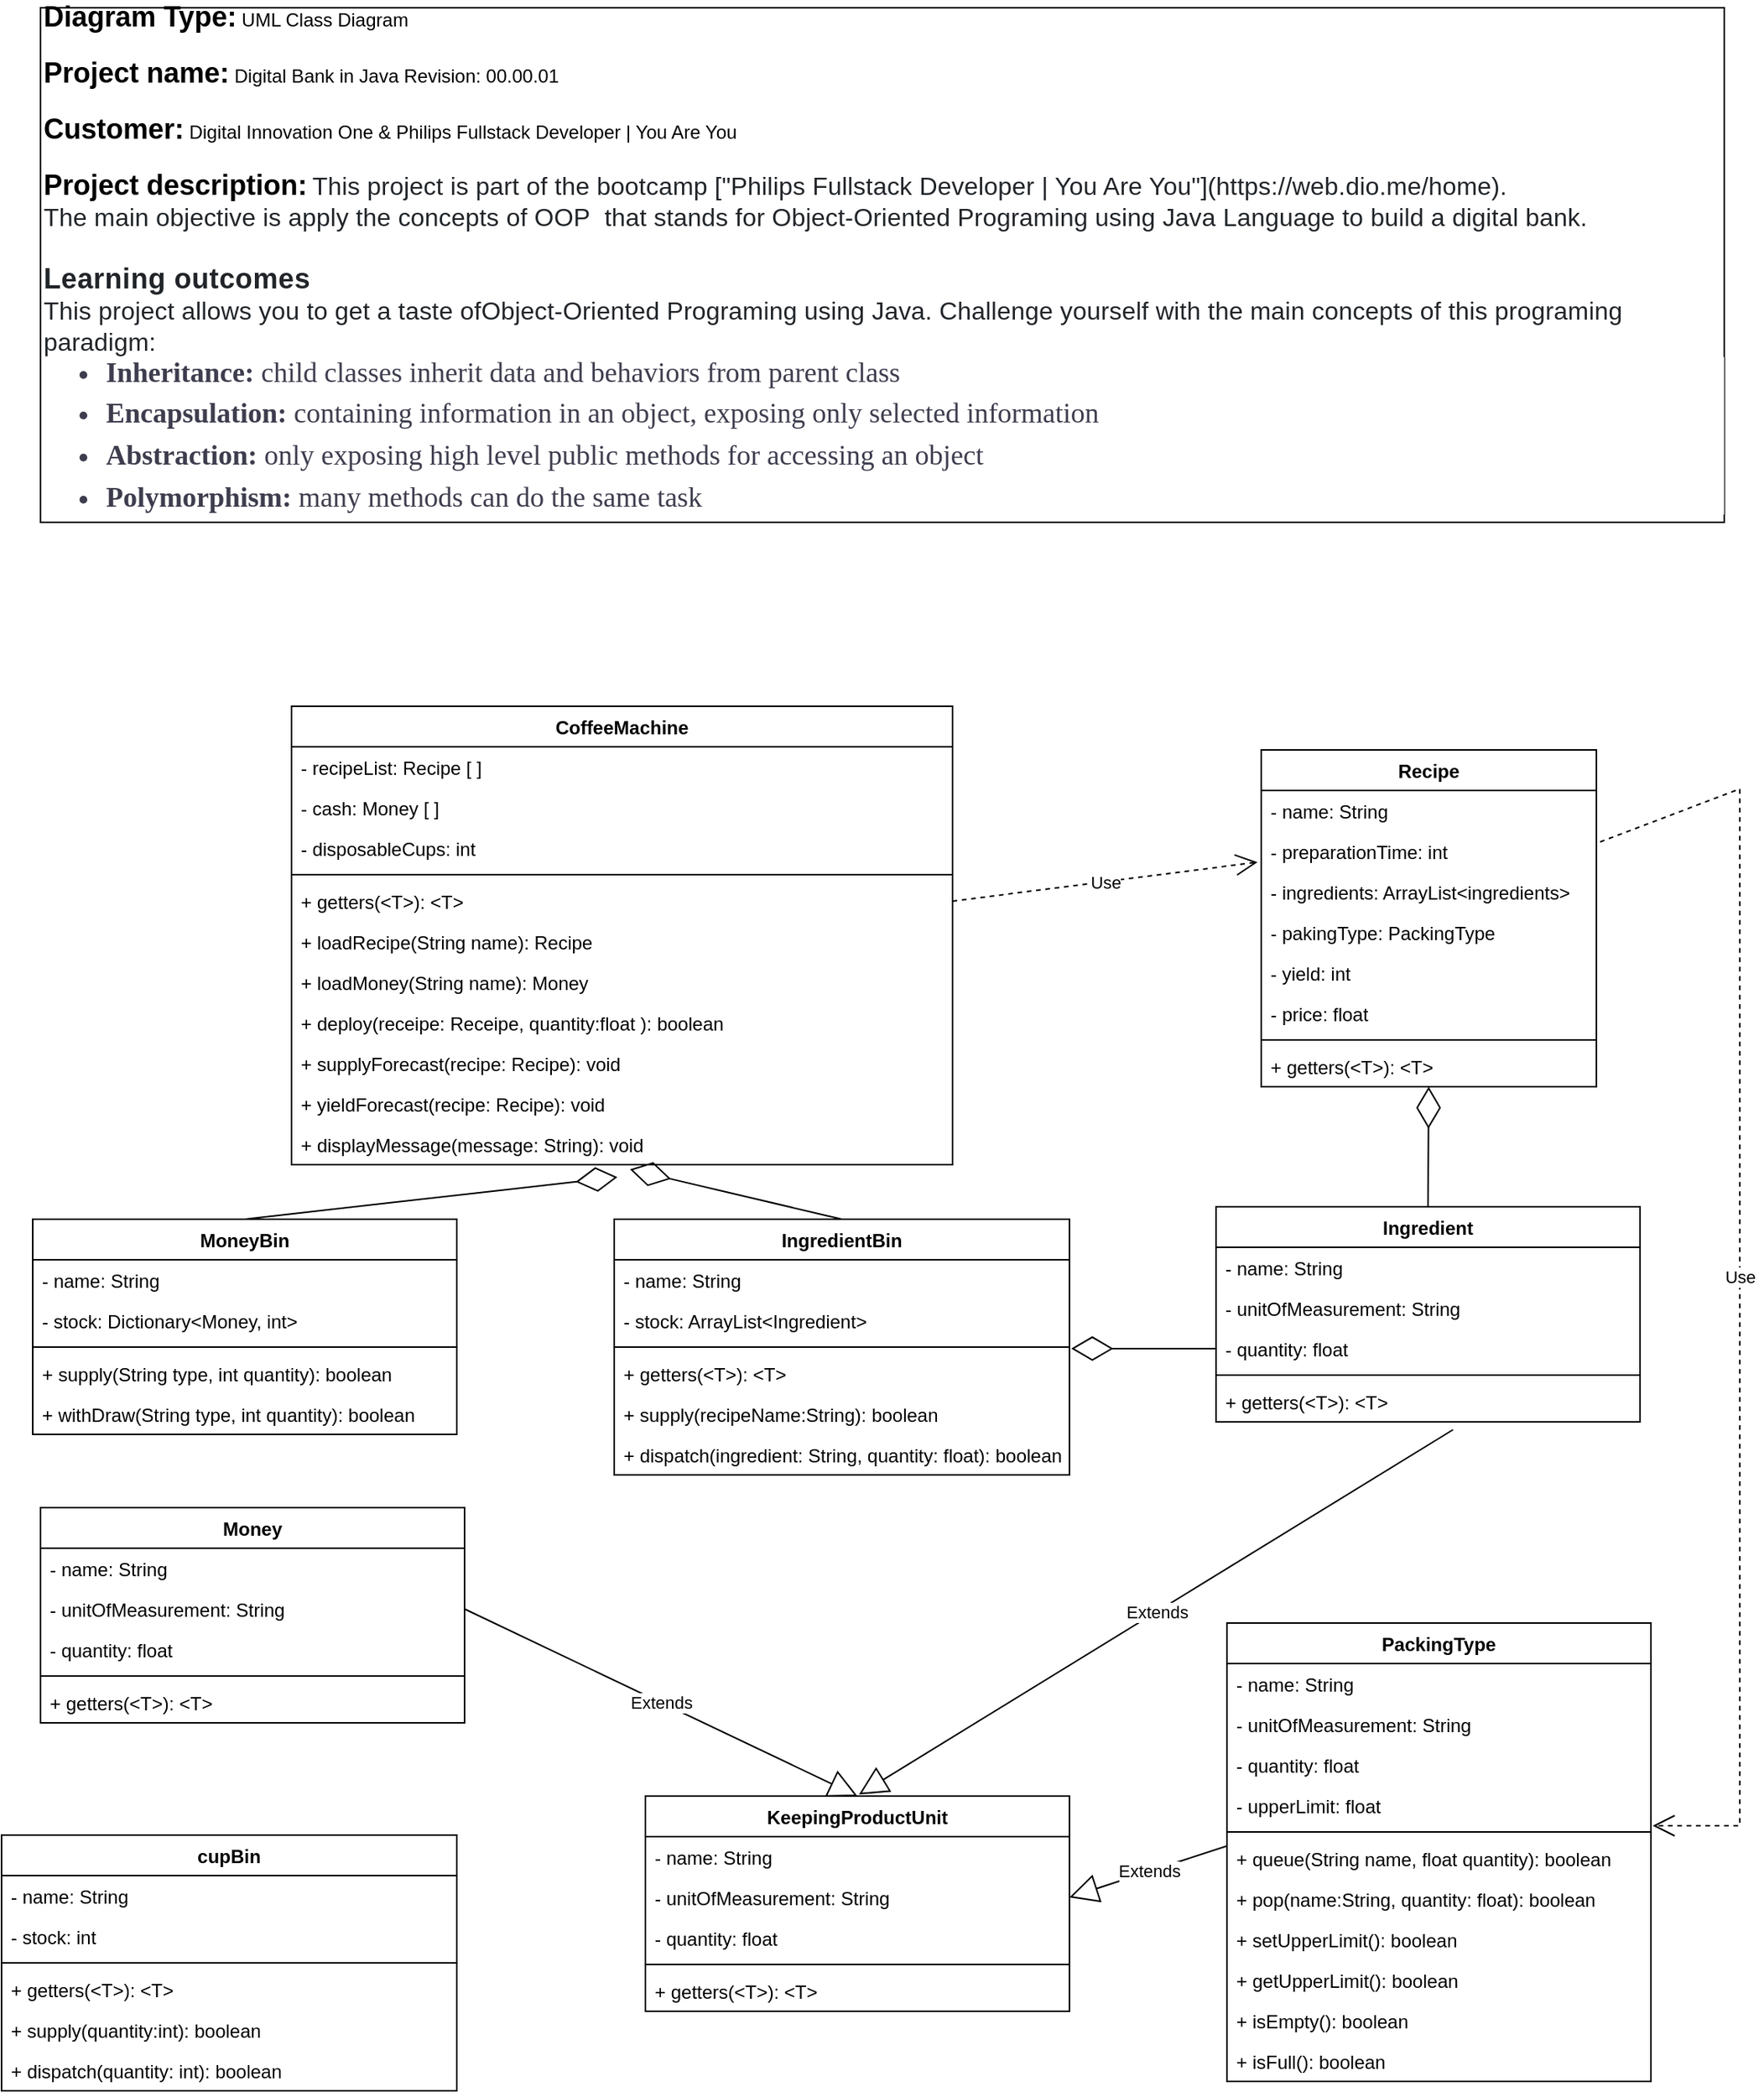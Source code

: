 <mxfile version="17.4.3" type="device"><diagram name="Page-1" id="6133507b-19e7-1e82-6fc7-422aa6c4b21f"><mxGraphModel dx="1259" dy="1346" grid="1" gridSize="10" guides="1" tooltips="1" connect="1" arrows="1" fold="1" page="1" pageScale="1" pageWidth="1169" pageHeight="827" background="none" math="0" shadow="0"><root><mxCell id="0"/><mxCell id="1" parent="0"/><mxCell id="ur2thL-w3JqMQENx__kk-53" value="&lt;b&gt;&lt;font style=&quot;font-size: 18px&quot;&gt;Diagram Type:&lt;/font&gt;&lt;/b&gt; UML Class Diagram&lt;br&gt;&lt;b&gt;&lt;br&gt;&lt;font style=&quot;font-size: 18px&quot;&gt;Project name:&lt;/font&gt;&lt;/b&gt; Digital Bank in Java Revision: 00.00.01&lt;br&gt;&lt;b&gt;&lt;br&gt;&lt;font style=&quot;font-size: 18px&quot;&gt;Customer:&lt;/font&gt;&lt;/b&gt; Digital Innovation One &amp;amp; Philips Fullstack Developer | You Are You&lt;br&gt;&lt;b&gt;&lt;br&gt;&lt;font style=&quot;font-size: 18px&quot;&gt;Project description:&lt;/font&gt;&lt;/b&gt;&amp;nbsp;&lt;font color=&quot;#212529&quot;&gt;&lt;span style=&quot;font-size: 16px ; letter-spacing: 0.1px&quot;&gt;&lt;span style=&quot;background-color: rgb(255 , 255 , 255)&quot;&gt;This project is part of the bootcamp [&quot;Philips Fullstack Developer | You Are You&quot;](https://web.dio.me/home).&amp;nbsp;&lt;/span&gt;&lt;span style=&quot;background-color: rgb(255 , 255 , 255)&quot;&gt;&lt;div&gt;The main objective is apply the concepts of OOP&amp;nbsp; that stands for Object-Oriented Programing using Java Language to build a digital bank.&lt;/div&gt;&lt;/span&gt;&lt;/span&gt;&lt;/font&gt;&lt;span style=&quot;letter-spacing: 0.3px ; background-color: rgb(255 , 255 , 255) ; color: rgb(33 , 37 , 41)&quot;&gt;&lt;b&gt;&lt;br&gt;&lt;font style=&quot;font-size: 18px&quot;&gt;Learning outcomes&lt;/font&gt;&lt;/b&gt;&lt;br&gt;&lt;/span&gt;&lt;span style=&quot;background-color: rgb(255 , 255 , 255) ; color: rgb(33 , 37 , 41) ; font-size: 16px ; letter-spacing: 0.1px&quot;&gt;This project allows you to get a taste of&lt;/span&gt;&lt;span style=&quot;color: rgb(33 , 37 , 41) ; font-size: 16px ; letter-spacing: 0.1px ; background-color: rgb(255 , 255 , 255)&quot;&gt;Object-Oriented Programing using&amp;nbsp;&lt;/span&gt;&lt;span style=&quot;background-color: rgb(255 , 255 , 255) ; color: rgb(33 , 37 , 41) ; font-size: 16px ; letter-spacing: 0.1px&quot;&gt;Java. Challenge yourself with the main concepts of this programing paradigm:&lt;br&gt;&lt;/span&gt;&lt;ul style=&quot;box-sizing: border-box ; margin-top: 0px ; margin-bottom: 10px ; color: rgb(61 , 61 , 78) ; font-family: &amp;#34;droid serif&amp;#34; , &amp;#34;georgia&amp;#34; , serif ; font-size: 18px ; background-color: rgb(255 , 255 , 255)&quot;&gt;&lt;li style=&quot;box-sizing: border-box ; margin-bottom: 5px&quot;&gt;&lt;span style=&quot;box-sizing: border-box ; font-weight: 700&quot;&gt;Inheritance:&lt;/span&gt;&amp;nbsp;child classes inherit data and behaviors from parent class&lt;/li&gt;&lt;li style=&quot;box-sizing: border-box ; margin-bottom: 5px&quot;&gt;&lt;span style=&quot;box-sizing: border-box ; font-weight: 700&quot;&gt;Encapsulation:&lt;/span&gt;&amp;nbsp;containing information in an object, exposing only selected information&lt;/li&gt;&lt;li style=&quot;box-sizing: border-box ; margin-bottom: 5px&quot;&gt;&lt;span style=&quot;box-sizing: border-box ; font-weight: 700&quot;&gt;Abstraction:&lt;/span&gt;&amp;nbsp;only exposing high level public methods for accessing an object&lt;/li&gt;&lt;li style=&quot;box-sizing: border-box ; margin-bottom: 5px&quot;&gt;&lt;span style=&quot;box-sizing: border-box ; font-weight: 700&quot;&gt;Polymorphism:&lt;/span&gt;&amp;nbsp;many methods can do the same task&lt;/li&gt;&lt;/ul&gt;" style="rounded=0;whiteSpace=wrap;html=1;align=left;" parent="1" vertex="1"><mxGeometry x="40" y="-802" width="1080" height="330" as="geometry"/></mxCell><mxCell id="b6dwfCRvh0anxF05M48p-6" value="Use" style="endArrow=open;endSize=12;dashed=1;html=1;rounded=0;entryX=-0.011;entryY=0.769;entryDx=0;entryDy=0;exitX=1;exitY=0.5;exitDx=0;exitDy=0;entryPerimeter=0;" parent="1" source="gwbo-L4YFVo5fOnofD6Y-2" target="j45a3ToNBQLJP9z2JNSP-15" edge="1"><mxGeometry width="160" relative="1" as="geometry"><mxPoint x="630" y="-331" as="sourcePoint"/><mxPoint x="640" y="-262" as="targetPoint"/></mxGeometry></mxCell><mxCell id="j45a3ToNBQLJP9z2JNSP-6" value="CoffeeMachine" style="swimlane;fontStyle=1;align=center;verticalAlign=top;childLayout=stackLayout;horizontal=1;startSize=26;horizontalStack=0;resizeParent=1;resizeParentMax=0;resizeLast=0;collapsible=1;marginBottom=0;" parent="1" vertex="1"><mxGeometry x="201" y="-354" width="424" height="294" as="geometry"/></mxCell><mxCell id="j45a3ToNBQLJP9z2JNSP-26" value="- recipeList: Recipe [ ]&#10;" style="text;strokeColor=none;fillColor=none;align=left;verticalAlign=top;spacingLeft=4;spacingRight=4;overflow=hidden;rotatable=0;points=[[0,0.5],[1,0.5]];portConstraint=eastwest;" parent="j45a3ToNBQLJP9z2JNSP-6" vertex="1"><mxGeometry y="26" width="424" height="26" as="geometry"/></mxCell><mxCell id="850Amda9sujDum_yE_YI-3" value="- cash: Money [ ]" style="text;strokeColor=none;fillColor=none;align=left;verticalAlign=top;spacingLeft=4;spacingRight=4;overflow=hidden;rotatable=0;points=[[0,0.5],[1,0.5]];portConstraint=eastwest;" parent="j45a3ToNBQLJP9z2JNSP-6" vertex="1"><mxGeometry y="52" width="424" height="26" as="geometry"/></mxCell><mxCell id="j45a3ToNBQLJP9z2JNSP-27" value="- disposableCups: int" style="text;strokeColor=none;fillColor=none;align=left;verticalAlign=top;spacingLeft=4;spacingRight=4;overflow=hidden;rotatable=0;points=[[0,0.5],[1,0.5]];portConstraint=eastwest;" parent="j45a3ToNBQLJP9z2JNSP-6" vertex="1"><mxGeometry y="78" width="424" height="26" as="geometry"/></mxCell><mxCell id="j45a3ToNBQLJP9z2JNSP-8" value="" style="line;strokeWidth=1;fillColor=none;align=left;verticalAlign=middle;spacingTop=-1;spacingLeft=3;spacingRight=3;rotatable=0;labelPosition=right;points=[];portConstraint=eastwest;" parent="j45a3ToNBQLJP9z2JNSP-6" vertex="1"><mxGeometry y="104" width="424" height="8" as="geometry"/></mxCell><mxCell id="gwbo-L4YFVo5fOnofD6Y-2" value="+ getters(&lt;T&gt;): &lt;T&gt;" style="text;strokeColor=none;fillColor=none;align=left;verticalAlign=top;spacingLeft=4;spacingRight=4;overflow=hidden;rotatable=0;points=[[0,0.5],[1,0.5]];portConstraint=eastwest;" parent="j45a3ToNBQLJP9z2JNSP-6" vertex="1"><mxGeometry y="112" width="424" height="26" as="geometry"/></mxCell><mxCell id="0l1O_k670PWa3_nQX-Y2-1" value="+ loadRecipe(String name): Recipe" style="text;strokeColor=none;fillColor=none;align=left;verticalAlign=top;spacingLeft=4;spacingRight=4;overflow=hidden;rotatable=0;points=[[0,0.5],[1,0.5]];portConstraint=eastwest;" parent="j45a3ToNBQLJP9z2JNSP-6" vertex="1"><mxGeometry y="138" width="424" height="26" as="geometry"/></mxCell><mxCell id="850Amda9sujDum_yE_YI-1" value="+ loadMoney(String name): Money" style="text;strokeColor=none;fillColor=none;align=left;verticalAlign=top;spacingLeft=4;spacingRight=4;overflow=hidden;rotatable=0;points=[[0,0.5],[1,0.5]];portConstraint=eastwest;" parent="j45a3ToNBQLJP9z2JNSP-6" vertex="1"><mxGeometry y="164" width="424" height="26" as="geometry"/></mxCell><mxCell id="j45a3ToNBQLJP9z2JNSP-13" value="+ deploy(receipe: Receipe, quantity:float ): boolean" style="text;strokeColor=none;fillColor=none;align=left;verticalAlign=top;spacingLeft=4;spacingRight=4;overflow=hidden;rotatable=0;points=[[0,0.5],[1,0.5]];portConstraint=eastwest;" parent="j45a3ToNBQLJP9z2JNSP-6" vertex="1"><mxGeometry y="190" width="424" height="26" as="geometry"/></mxCell><mxCell id="j45a3ToNBQLJP9z2JNSP-25" value="+ supplyForecast(recipe: Recipe): void" style="text;strokeColor=none;fillColor=none;align=left;verticalAlign=top;spacingLeft=4;spacingRight=4;overflow=hidden;rotatable=0;points=[[0,0.5],[1,0.5]];portConstraint=eastwest;" parent="j45a3ToNBQLJP9z2JNSP-6" vertex="1"><mxGeometry y="216" width="424" height="26" as="geometry"/></mxCell><mxCell id="gwbo-L4YFVo5fOnofD6Y-10" value="+ yieldForecast(recipe: Recipe): void" style="text;strokeColor=none;fillColor=none;align=left;verticalAlign=top;spacingLeft=4;spacingRight=4;overflow=hidden;rotatable=0;points=[[0,0.5],[1,0.5]];portConstraint=eastwest;" parent="j45a3ToNBQLJP9z2JNSP-6" vertex="1"><mxGeometry y="242" width="424" height="26" as="geometry"/></mxCell><mxCell id="j45a3ToNBQLJP9z2JNSP-89" value="+ displayMessage(message: String): void" style="text;strokeColor=none;fillColor=none;align=left;verticalAlign=top;spacingLeft=4;spacingRight=4;overflow=hidden;rotatable=0;points=[[0,0.5],[1,0.5]];portConstraint=eastwest;" parent="j45a3ToNBQLJP9z2JNSP-6" vertex="1"><mxGeometry y="268" width="424" height="26" as="geometry"/></mxCell><mxCell id="j45a3ToNBQLJP9z2JNSP-10" value="Recipe" style="swimlane;fontStyle=1;align=center;verticalAlign=top;childLayout=stackLayout;horizontal=1;startSize=26;horizontalStack=0;resizeParent=1;resizeParentMax=0;resizeLast=0;collapsible=1;marginBottom=0;" parent="1" vertex="1"><mxGeometry x="823" y="-326" width="215" height="216" as="geometry"/></mxCell><mxCell id="j45a3ToNBQLJP9z2JNSP-11" value="- name: String&#10;" style="text;strokeColor=none;fillColor=none;align=left;verticalAlign=top;spacingLeft=4;spacingRight=4;overflow=hidden;rotatable=0;points=[[0,0.5],[1,0.5]];portConstraint=eastwest;" parent="j45a3ToNBQLJP9z2JNSP-10" vertex="1"><mxGeometry y="26" width="215" height="26" as="geometry"/></mxCell><mxCell id="j45a3ToNBQLJP9z2JNSP-15" value="- preparationTime: int&#10;" style="text;strokeColor=none;fillColor=none;align=left;verticalAlign=top;spacingLeft=4;spacingRight=4;overflow=hidden;rotatable=0;points=[[0,0.5],[1,0.5]];portConstraint=eastwest;" parent="j45a3ToNBQLJP9z2JNSP-10" vertex="1"><mxGeometry y="52" width="215" height="26" as="geometry"/></mxCell><mxCell id="j45a3ToNBQLJP9z2JNSP-14" value="- ingredients: ArrayList&lt;ingredients&gt;&#10;" style="text;strokeColor=none;fillColor=none;align=left;verticalAlign=top;spacingLeft=4;spacingRight=4;overflow=hidden;rotatable=0;points=[[0,0.5],[1,0.5]];portConstraint=eastwest;" parent="j45a3ToNBQLJP9z2JNSP-10" vertex="1"><mxGeometry y="78" width="215" height="26" as="geometry"/></mxCell><mxCell id="j45a3ToNBQLJP9z2JNSP-24" value="- pakingType: PackingType" style="text;strokeColor=none;fillColor=none;align=left;verticalAlign=top;spacingLeft=4;spacingRight=4;overflow=hidden;rotatable=0;points=[[0,0.5],[1,0.5]];portConstraint=eastwest;" parent="j45a3ToNBQLJP9z2JNSP-10" vertex="1"><mxGeometry y="104" width="215" height="26" as="geometry"/></mxCell><mxCell id="gwbo-L4YFVo5fOnofD6Y-1" value="- yield: int" style="text;strokeColor=none;fillColor=none;align=left;verticalAlign=top;spacingLeft=4;spacingRight=4;overflow=hidden;rotatable=0;points=[[0,0.5],[1,0.5]];portConstraint=eastwest;" parent="j45a3ToNBQLJP9z2JNSP-10" vertex="1"><mxGeometry y="130" width="215" height="26" as="geometry"/></mxCell><mxCell id="850Amda9sujDum_yE_YI-2" value="- price: float" style="text;strokeColor=none;fillColor=none;align=left;verticalAlign=top;spacingLeft=4;spacingRight=4;overflow=hidden;rotatable=0;points=[[0,0.5],[1,0.5]];portConstraint=eastwest;" parent="j45a3ToNBQLJP9z2JNSP-10" vertex="1"><mxGeometry y="156" width="215" height="26" as="geometry"/></mxCell><mxCell id="j45a3ToNBQLJP9z2JNSP-12" value="" style="line;strokeWidth=1;fillColor=none;align=left;verticalAlign=middle;spacingTop=-1;spacingLeft=3;spacingRight=3;rotatable=0;labelPosition=right;points=[];portConstraint=eastwest;" parent="j45a3ToNBQLJP9z2JNSP-10" vertex="1"><mxGeometry y="182" width="215" height="8" as="geometry"/></mxCell><mxCell id="j45a3ToNBQLJP9z2JNSP-39" value="+ getters(&lt;T&gt;): &lt;T&gt;" style="text;strokeColor=none;fillColor=none;align=left;verticalAlign=top;spacingLeft=4;spacingRight=4;overflow=hidden;rotatable=0;points=[[0,0.5],[1,0.5]];portConstraint=eastwest;" parent="j45a3ToNBQLJP9z2JNSP-10" vertex="1"><mxGeometry y="190" width="215" height="26" as="geometry"/></mxCell><mxCell id="j45a3ToNBQLJP9z2JNSP-16" value="IngredientBin" style="swimlane;fontStyle=1;align=center;verticalAlign=top;childLayout=stackLayout;horizontal=1;startSize=26;horizontalStack=0;resizeParent=1;resizeParentMax=0;resizeLast=0;collapsible=1;marginBottom=0;" parent="1" vertex="1"><mxGeometry x="408" y="-25" width="292" height="164" as="geometry"/></mxCell><mxCell id="j45a3ToNBQLJP9z2JNSP-17" value="- name: String" style="text;strokeColor=none;fillColor=none;align=left;verticalAlign=top;spacingLeft=4;spacingRight=4;overflow=hidden;rotatable=0;points=[[0,0.5],[1,0.5]];portConstraint=eastwest;" parent="j45a3ToNBQLJP9z2JNSP-16" vertex="1"><mxGeometry y="26" width="292" height="26" as="geometry"/></mxCell><mxCell id="j45a3ToNBQLJP9z2JNSP-7" value="- stock: ArrayList&lt;Ingredient&gt;" style="text;strokeColor=none;fillColor=none;align=left;verticalAlign=top;spacingLeft=4;spacingRight=4;overflow=hidden;rotatable=0;points=[[0,0.5],[1,0.5]];portConstraint=eastwest;" parent="j45a3ToNBQLJP9z2JNSP-16" vertex="1"><mxGeometry y="52" width="292" height="26" as="geometry"/></mxCell><mxCell id="j45a3ToNBQLJP9z2JNSP-18" value="" style="line;strokeWidth=1;fillColor=none;align=left;verticalAlign=middle;spacingTop=-1;spacingLeft=3;spacingRight=3;rotatable=0;labelPosition=right;points=[];portConstraint=eastwest;" parent="j45a3ToNBQLJP9z2JNSP-16" vertex="1"><mxGeometry y="78" width="292" height="8" as="geometry"/></mxCell><mxCell id="gwbo-L4YFVo5fOnofD6Y-9" value="+ getters(&lt;T&gt;): &lt;T&gt;" style="text;strokeColor=none;fillColor=none;align=left;verticalAlign=top;spacingLeft=4;spacingRight=4;overflow=hidden;rotatable=0;points=[[0,0.5],[1,0.5]];portConstraint=eastwest;" parent="j45a3ToNBQLJP9z2JNSP-16" vertex="1"><mxGeometry y="86" width="292" height="26" as="geometry"/></mxCell><mxCell id="gwbo-L4YFVo5fOnofD6Y-7" value="+ supply(recipeName:String): boolean" style="text;strokeColor=none;fillColor=none;align=left;verticalAlign=top;spacingLeft=4;spacingRight=4;overflow=hidden;rotatable=0;points=[[0,0.5],[1,0.5]];portConstraint=eastwest;" parent="j45a3ToNBQLJP9z2JNSP-16" vertex="1"><mxGeometry y="112" width="292" height="26" as="geometry"/></mxCell><mxCell id="j45a3ToNBQLJP9z2JNSP-34" value="+ dispatch(ingredient: String, quantity: float): boolean" style="text;strokeColor=none;fillColor=none;align=left;verticalAlign=top;spacingLeft=4;spacingRight=4;overflow=hidden;rotatable=0;points=[[0,0.5],[1,0.5]];portConstraint=eastwest;" parent="j45a3ToNBQLJP9z2JNSP-16" vertex="1"><mxGeometry y="138" width="292" height="26" as="geometry"/></mxCell><mxCell id="j45a3ToNBQLJP9z2JNSP-23" value="" style="endArrow=diamondThin;endFill=0;endSize=24;html=1;rounded=0;exitX=0.5;exitY=0;exitDx=0;exitDy=0;entryX=0.512;entryY=1.115;entryDx=0;entryDy=0;entryPerimeter=0;" parent="1" source="j45a3ToNBQLJP9z2JNSP-16" target="j45a3ToNBQLJP9z2JNSP-89" edge="1"><mxGeometry width="160" relative="1" as="geometry"><mxPoint x="400" y="-190" as="sourcePoint"/><mxPoint x="440" y="-110" as="targetPoint"/></mxGeometry></mxCell><mxCell id="j45a3ToNBQLJP9z2JNSP-28" value="MoneyBin" style="swimlane;fontStyle=1;align=center;verticalAlign=top;childLayout=stackLayout;horizontal=1;startSize=26;horizontalStack=0;resizeParent=1;resizeParentMax=0;resizeLast=0;collapsible=1;marginBottom=0;" parent="1" vertex="1"><mxGeometry x="35" y="-25" width="272" height="138" as="geometry"/></mxCell><mxCell id="j45a3ToNBQLJP9z2JNSP-29" value="- name: String" style="text;strokeColor=none;fillColor=none;align=left;verticalAlign=top;spacingLeft=4;spacingRight=4;overflow=hidden;rotatable=0;points=[[0,0.5],[1,0.5]];portConstraint=eastwest;" parent="j45a3ToNBQLJP9z2JNSP-28" vertex="1"><mxGeometry y="26" width="272" height="26" as="geometry"/></mxCell><mxCell id="6BDBjYxnqBlmbO1aHxJn-8" value="- stock: Dictionary&lt;Money, int&gt;" style="text;strokeColor=none;fillColor=none;align=left;verticalAlign=top;spacingLeft=4;spacingRight=4;overflow=hidden;rotatable=0;points=[[0,0.5],[1,0.5]];portConstraint=eastwest;" parent="j45a3ToNBQLJP9z2JNSP-28" vertex="1"><mxGeometry y="52" width="272" height="26" as="geometry"/></mxCell><mxCell id="j45a3ToNBQLJP9z2JNSP-33" value="" style="line;strokeWidth=1;fillColor=none;align=left;verticalAlign=middle;spacingTop=-1;spacingLeft=3;spacingRight=3;rotatable=0;labelPosition=right;points=[];portConstraint=eastwest;" parent="j45a3ToNBQLJP9z2JNSP-28" vertex="1"><mxGeometry y="78" width="272" height="8" as="geometry"/></mxCell><mxCell id="j45a3ToNBQLJP9z2JNSP-36" value="+ supply(String type, int quantity): boolean" style="text;strokeColor=none;fillColor=none;align=left;verticalAlign=top;spacingLeft=4;spacingRight=4;overflow=hidden;rotatable=0;points=[[0,0.5],[1,0.5]];portConstraint=eastwest;" parent="j45a3ToNBQLJP9z2JNSP-28" vertex="1"><mxGeometry y="86" width="272" height="26" as="geometry"/></mxCell><mxCell id="j45a3ToNBQLJP9z2JNSP-41" value="+ withDraw(String type, int quantity): boolean" style="text;strokeColor=none;fillColor=none;align=left;verticalAlign=top;spacingLeft=4;spacingRight=4;overflow=hidden;rotatable=0;points=[[0,0.5],[1,0.5]];portConstraint=eastwest;" parent="j45a3ToNBQLJP9z2JNSP-28" vertex="1"><mxGeometry y="112" width="272" height="26" as="geometry"/></mxCell><mxCell id="j45a3ToNBQLJP9z2JNSP-40" value="" style="endArrow=diamondThin;endFill=0;endSize=24;html=1;rounded=0;exitX=0.5;exitY=0;exitDx=0;exitDy=0;entryX=0.493;entryY=1.308;entryDx=0;entryDy=0;entryPerimeter=0;" parent="1" source="j45a3ToNBQLJP9z2JNSP-28" target="j45a3ToNBQLJP9z2JNSP-89" edge="1"><mxGeometry width="160" relative="1" as="geometry"><mxPoint x="554" y="-15" as="sourcePoint"/><mxPoint x="370" y="-100" as="targetPoint"/></mxGeometry></mxCell><mxCell id="j45a3ToNBQLJP9z2JNSP-57" value="Ingredient" style="swimlane;fontStyle=1;align=center;verticalAlign=top;childLayout=stackLayout;horizontal=1;startSize=26;horizontalStack=0;resizeParent=1;resizeParentMax=0;resizeLast=0;collapsible=1;marginBottom=0;" parent="1" vertex="1"><mxGeometry x="794" y="-33" width="272" height="138" as="geometry"/></mxCell><mxCell id="j45a3ToNBQLJP9z2JNSP-58" value="- name: String" style="text;strokeColor=none;fillColor=none;align=left;verticalAlign=top;spacingLeft=4;spacingRight=4;overflow=hidden;rotatable=0;points=[[0,0.5],[1,0.5]];portConstraint=eastwest;" parent="j45a3ToNBQLJP9z2JNSP-57" vertex="1"><mxGeometry y="26" width="272" height="26" as="geometry"/></mxCell><mxCell id="j45a3ToNBQLJP9z2JNSP-59" value="- unitOfMeasurement: String" style="text;strokeColor=none;fillColor=none;align=left;verticalAlign=top;spacingLeft=4;spacingRight=4;overflow=hidden;rotatable=0;points=[[0,0.5],[1,0.5]];portConstraint=eastwest;" parent="j45a3ToNBQLJP9z2JNSP-57" vertex="1"><mxGeometry y="52" width="272" height="26" as="geometry"/></mxCell><mxCell id="j45a3ToNBQLJP9z2JNSP-60" value="- quantity: float" style="text;strokeColor=none;fillColor=none;align=left;verticalAlign=top;spacingLeft=4;spacingRight=4;overflow=hidden;rotatable=0;points=[[0,0.5],[1,0.5]];portConstraint=eastwest;" parent="j45a3ToNBQLJP9z2JNSP-57" vertex="1"><mxGeometry y="78" width="272" height="26" as="geometry"/></mxCell><mxCell id="j45a3ToNBQLJP9z2JNSP-62" value="" style="line;strokeWidth=1;fillColor=none;align=left;verticalAlign=middle;spacingTop=-1;spacingLeft=3;spacingRight=3;rotatable=0;labelPosition=right;points=[];portConstraint=eastwest;" parent="j45a3ToNBQLJP9z2JNSP-57" vertex="1"><mxGeometry y="104" width="272" height="8" as="geometry"/></mxCell><mxCell id="6BDBjYxnqBlmbO1aHxJn-17" value="+ getters(&lt;T&gt;): &lt;T&gt;" style="text;strokeColor=none;fillColor=none;align=left;verticalAlign=top;spacingLeft=4;spacingRight=4;overflow=hidden;rotatable=0;points=[[0,0.5],[1,0.5]];portConstraint=eastwest;" parent="j45a3ToNBQLJP9z2JNSP-57" vertex="1"><mxGeometry y="112" width="272" height="26" as="geometry"/></mxCell><mxCell id="j45a3ToNBQLJP9z2JNSP-65" value="" style="endArrow=diamondThin;endFill=0;endSize=24;html=1;rounded=0;exitX=0.5;exitY=0;exitDx=0;exitDy=0;" parent="1" source="j45a3ToNBQLJP9z2JNSP-57" target="j45a3ToNBQLJP9z2JNSP-39" edge="1"><mxGeometry width="160" relative="1" as="geometry"><mxPoint x="870" y="-40" as="sourcePoint"/><mxPoint x="399.04" y="-147.998" as="targetPoint"/></mxGeometry></mxCell><mxCell id="j45a3ToNBQLJP9z2JNSP-71" value="Extends" style="endArrow=block;endSize=16;endFill=0;html=1;rounded=0;entryX=0.5;entryY=0;entryDx=0;entryDy=0;exitX=0.559;exitY=1.192;exitDx=0;exitDy=0;exitPerimeter=0;" parent="1" source="6BDBjYxnqBlmbO1aHxJn-17" edge="1"><mxGeometry width="160" relative="1" as="geometry"><mxPoint x="946.048" y="133.002" as="sourcePoint"/><mxPoint x="565" y="344" as="targetPoint"/></mxGeometry></mxCell><mxCell id="j45a3ToNBQLJP9z2JNSP-73" value="PackingType" style="swimlane;fontStyle=1;align=center;verticalAlign=top;childLayout=stackLayout;horizontal=1;startSize=26;horizontalStack=0;resizeParent=1;resizeParentMax=0;resizeLast=0;collapsible=1;marginBottom=0;" parent="1" vertex="1"><mxGeometry x="801" y="234" width="272" height="294" as="geometry"/></mxCell><mxCell id="j45a3ToNBQLJP9z2JNSP-74" value="- name: String" style="text;strokeColor=none;fillColor=none;align=left;verticalAlign=top;spacingLeft=4;spacingRight=4;overflow=hidden;rotatable=0;points=[[0,0.5],[1,0.5]];portConstraint=eastwest;" parent="j45a3ToNBQLJP9z2JNSP-73" vertex="1"><mxGeometry y="26" width="272" height="26" as="geometry"/></mxCell><mxCell id="j45a3ToNBQLJP9z2JNSP-75" value="- unitOfMeasurement: String" style="text;strokeColor=none;fillColor=none;align=left;verticalAlign=top;spacingLeft=4;spacingRight=4;overflow=hidden;rotatable=0;points=[[0,0.5],[1,0.5]];portConstraint=eastwest;" parent="j45a3ToNBQLJP9z2JNSP-73" vertex="1"><mxGeometry y="52" width="272" height="26" as="geometry"/></mxCell><mxCell id="j45a3ToNBQLJP9z2JNSP-76" value="- quantity: float" style="text;strokeColor=none;fillColor=none;align=left;verticalAlign=top;spacingLeft=4;spacingRight=4;overflow=hidden;rotatable=0;points=[[0,0.5],[1,0.5]];portConstraint=eastwest;" parent="j45a3ToNBQLJP9z2JNSP-73" vertex="1"><mxGeometry y="78" width="272" height="26" as="geometry"/></mxCell><mxCell id="j45a3ToNBQLJP9z2JNSP-83" value="- upperLimit: float" style="text;strokeColor=none;fillColor=none;align=left;verticalAlign=top;spacingLeft=4;spacingRight=4;overflow=hidden;rotatable=0;points=[[0,0.5],[1,0.5]];portConstraint=eastwest;" parent="j45a3ToNBQLJP9z2JNSP-73" vertex="1"><mxGeometry y="104" width="272" height="26" as="geometry"/></mxCell><mxCell id="j45a3ToNBQLJP9z2JNSP-78" value="" style="line;strokeWidth=1;fillColor=none;align=left;verticalAlign=middle;spacingTop=-1;spacingLeft=3;spacingRight=3;rotatable=0;labelPosition=right;points=[];portConstraint=eastwest;" parent="j45a3ToNBQLJP9z2JNSP-73" vertex="1"><mxGeometry y="130" width="272" height="8" as="geometry"/></mxCell><mxCell id="j45a3ToNBQLJP9z2JNSP-79" value="+ queue(String name, float quantity): boolean" style="text;strokeColor=none;fillColor=none;align=left;verticalAlign=top;spacingLeft=4;spacingRight=4;overflow=hidden;rotatable=0;points=[[0,0.5],[1,0.5]];portConstraint=eastwest;" parent="j45a3ToNBQLJP9z2JNSP-73" vertex="1"><mxGeometry y="138" width="272" height="26" as="geometry"/></mxCell><mxCell id="j45a3ToNBQLJP9z2JNSP-80" value="+ pop(name:String, quantity: float): boolean" style="text;strokeColor=none;fillColor=none;align=left;verticalAlign=top;spacingLeft=4;spacingRight=4;overflow=hidden;rotatable=0;points=[[0,0.5],[1,0.5]];portConstraint=eastwest;" parent="j45a3ToNBQLJP9z2JNSP-73" vertex="1"><mxGeometry y="164" width="272" height="26" as="geometry"/></mxCell><mxCell id="j45a3ToNBQLJP9z2JNSP-86" value="+ setUpperLimit(): boolean" style="text;strokeColor=none;fillColor=none;align=left;verticalAlign=top;spacingLeft=4;spacingRight=4;overflow=hidden;rotatable=0;points=[[0,0.5],[1,0.5]];portConstraint=eastwest;" parent="j45a3ToNBQLJP9z2JNSP-73" vertex="1"><mxGeometry y="190" width="272" height="26" as="geometry"/></mxCell><mxCell id="j45a3ToNBQLJP9z2JNSP-84" value="+ getUpperLimit(): boolean" style="text;strokeColor=none;fillColor=none;align=left;verticalAlign=top;spacingLeft=4;spacingRight=4;overflow=hidden;rotatable=0;points=[[0,0.5],[1,0.5]];portConstraint=eastwest;" parent="j45a3ToNBQLJP9z2JNSP-73" vertex="1"><mxGeometry y="216" width="272" height="26" as="geometry"/></mxCell><mxCell id="j45a3ToNBQLJP9z2JNSP-81" value="+ isEmpty(): boolean" style="text;strokeColor=none;fillColor=none;align=left;verticalAlign=top;spacingLeft=4;spacingRight=4;overflow=hidden;rotatable=0;points=[[0,0.5],[1,0.5]];portConstraint=eastwest;" parent="j45a3ToNBQLJP9z2JNSP-73" vertex="1"><mxGeometry y="242" width="272" height="26" as="geometry"/></mxCell><mxCell id="j45a3ToNBQLJP9z2JNSP-82" value="+ isFull(): boolean" style="text;strokeColor=none;fillColor=none;align=left;verticalAlign=top;spacingLeft=4;spacingRight=4;overflow=hidden;rotatable=0;points=[[0,0.5],[1,0.5]];portConstraint=eastwest;" parent="j45a3ToNBQLJP9z2JNSP-73" vertex="1"><mxGeometry y="268" width="272" height="26" as="geometry"/></mxCell><mxCell id="j45a3ToNBQLJP9z2JNSP-87" value="Extends" style="endArrow=block;endSize=16;endFill=0;html=1;rounded=0;entryX=1;entryY=0.5;entryDx=0;entryDy=0;exitX=0;exitY=0.192;exitDx=0;exitDy=0;exitPerimeter=0;" parent="1" source="j45a3ToNBQLJP9z2JNSP-79" target="6BDBjYxnqBlmbO1aHxJn-22" edge="1"><mxGeometry width="160" relative="1" as="geometry"><mxPoint x="956.048" y="177.002" as="sourcePoint"/><mxPoint x="660" y="414" as="targetPoint"/></mxGeometry></mxCell><mxCell id="j45a3ToNBQLJP9z2JNSP-88" value="Use" style="endArrow=open;endSize=12;dashed=1;html=1;rounded=0;exitX=1.011;exitY=0.269;exitDx=0;exitDy=0;exitPerimeter=0;entryX=1.004;entryY=1;entryDx=0;entryDy=0;entryPerimeter=0;" parent="1" source="j45a3ToNBQLJP9z2JNSP-15" target="j45a3ToNBQLJP9z2JNSP-83" edge="1"><mxGeometry width="160" relative="1" as="geometry"><mxPoint x="476" y="-275" as="sourcePoint"/><mxPoint x="1110" y="90" as="targetPoint"/><Array as="points"><mxPoint x="1130" y="-301"/><mxPoint x="1130" y="364"/></Array></mxGeometry></mxCell><mxCell id="gwbo-L4YFVo5fOnofD6Y-6" value="" style="endArrow=diamondThin;endFill=0;endSize=24;html=1;rounded=0;exitX=0;exitY=0.5;exitDx=0;exitDy=0;entryX=1.004;entryY=1.192;entryDx=0;entryDy=0;entryPerimeter=0;" parent="1" source="j45a3ToNBQLJP9z2JNSP-60" target="j45a3ToNBQLJP9z2JNSP-7" edge="1"><mxGeometry width="160" relative="1" as="geometry"><mxPoint x="940" y="-15" as="sourcePoint"/><mxPoint x="940.459" y="-160" as="targetPoint"/></mxGeometry></mxCell><mxCell id="6BDBjYxnqBlmbO1aHxJn-1" value="cupBin" style="swimlane;fontStyle=1;align=center;verticalAlign=top;childLayout=stackLayout;horizontal=1;startSize=26;horizontalStack=0;resizeParent=1;resizeParentMax=0;resizeLast=0;collapsible=1;marginBottom=0;" parent="1" vertex="1"><mxGeometry x="15" y="370" width="292" height="164" as="geometry"/></mxCell><mxCell id="6BDBjYxnqBlmbO1aHxJn-2" value="- name: String" style="text;strokeColor=none;fillColor=none;align=left;verticalAlign=top;spacingLeft=4;spacingRight=4;overflow=hidden;rotatable=0;points=[[0,0.5],[1,0.5]];portConstraint=eastwest;" parent="6BDBjYxnqBlmbO1aHxJn-1" vertex="1"><mxGeometry y="26" width="292" height="26" as="geometry"/></mxCell><mxCell id="6BDBjYxnqBlmbO1aHxJn-3" value="- stock: int" style="text;strokeColor=none;fillColor=none;align=left;verticalAlign=top;spacingLeft=4;spacingRight=4;overflow=hidden;rotatable=0;points=[[0,0.5],[1,0.5]];portConstraint=eastwest;" parent="6BDBjYxnqBlmbO1aHxJn-1" vertex="1"><mxGeometry y="52" width="292" height="26" as="geometry"/></mxCell><mxCell id="6BDBjYxnqBlmbO1aHxJn-4" value="" style="line;strokeWidth=1;fillColor=none;align=left;verticalAlign=middle;spacingTop=-1;spacingLeft=3;spacingRight=3;rotatable=0;labelPosition=right;points=[];portConstraint=eastwest;" parent="6BDBjYxnqBlmbO1aHxJn-1" vertex="1"><mxGeometry y="78" width="292" height="8" as="geometry"/></mxCell><mxCell id="6BDBjYxnqBlmbO1aHxJn-5" value="+ getters(&lt;T&gt;): &lt;T&gt;" style="text;strokeColor=none;fillColor=none;align=left;verticalAlign=top;spacingLeft=4;spacingRight=4;overflow=hidden;rotatable=0;points=[[0,0.5],[1,0.5]];portConstraint=eastwest;" parent="6BDBjYxnqBlmbO1aHxJn-1" vertex="1"><mxGeometry y="86" width="292" height="26" as="geometry"/></mxCell><mxCell id="6BDBjYxnqBlmbO1aHxJn-6" value="+ supply(quantity:int): boolean" style="text;strokeColor=none;fillColor=none;align=left;verticalAlign=top;spacingLeft=4;spacingRight=4;overflow=hidden;rotatable=0;points=[[0,0.5],[1,0.5]];portConstraint=eastwest;" parent="6BDBjYxnqBlmbO1aHxJn-1" vertex="1"><mxGeometry y="112" width="292" height="26" as="geometry"/></mxCell><mxCell id="6BDBjYxnqBlmbO1aHxJn-7" value="+ dispatch(quantity: int): boolean" style="text;strokeColor=none;fillColor=none;align=left;verticalAlign=top;spacingLeft=4;spacingRight=4;overflow=hidden;rotatable=0;points=[[0,0.5],[1,0.5]];portConstraint=eastwest;" parent="6BDBjYxnqBlmbO1aHxJn-1" vertex="1"><mxGeometry y="138" width="292" height="26" as="geometry"/></mxCell><mxCell id="6BDBjYxnqBlmbO1aHxJn-9" value="Money" style="swimlane;fontStyle=1;align=center;verticalAlign=top;childLayout=stackLayout;horizontal=1;startSize=26;horizontalStack=0;resizeParent=1;resizeParentMax=0;resizeLast=0;collapsible=1;marginBottom=0;" parent="1" vertex="1"><mxGeometry x="40" y="160" width="272" height="138" as="geometry"/></mxCell><mxCell id="6BDBjYxnqBlmbO1aHxJn-10" value="- name: String" style="text;strokeColor=none;fillColor=none;align=left;verticalAlign=top;spacingLeft=4;spacingRight=4;overflow=hidden;rotatable=0;points=[[0,0.5],[1,0.5]];portConstraint=eastwest;" parent="6BDBjYxnqBlmbO1aHxJn-9" vertex="1"><mxGeometry y="26" width="272" height="26" as="geometry"/></mxCell><mxCell id="6BDBjYxnqBlmbO1aHxJn-11" value="- unitOfMeasurement: String" style="text;strokeColor=none;fillColor=none;align=left;verticalAlign=top;spacingLeft=4;spacingRight=4;overflow=hidden;rotatable=0;points=[[0,0.5],[1,0.5]];portConstraint=eastwest;" parent="6BDBjYxnqBlmbO1aHxJn-9" vertex="1"><mxGeometry y="52" width="272" height="26" as="geometry"/></mxCell><mxCell id="6BDBjYxnqBlmbO1aHxJn-12" value="- quantity: float" style="text;strokeColor=none;fillColor=none;align=left;verticalAlign=top;spacingLeft=4;spacingRight=4;overflow=hidden;rotatable=0;points=[[0,0.5],[1,0.5]];portConstraint=eastwest;" parent="6BDBjYxnqBlmbO1aHxJn-9" vertex="1"><mxGeometry y="78" width="272" height="26" as="geometry"/></mxCell><mxCell id="6BDBjYxnqBlmbO1aHxJn-13" value="" style="line;strokeWidth=1;fillColor=none;align=left;verticalAlign=middle;spacingTop=-1;spacingLeft=3;spacingRight=3;rotatable=0;labelPosition=right;points=[];portConstraint=eastwest;" parent="6BDBjYxnqBlmbO1aHxJn-9" vertex="1"><mxGeometry y="104" width="272" height="8" as="geometry"/></mxCell><mxCell id="6BDBjYxnqBlmbO1aHxJn-16" value="+ getters(&lt;T&gt;): &lt;T&gt;" style="text;strokeColor=none;fillColor=none;align=left;verticalAlign=top;spacingLeft=4;spacingRight=4;overflow=hidden;rotatable=0;points=[[0,0.5],[1,0.5]];portConstraint=eastwest;" parent="6BDBjYxnqBlmbO1aHxJn-9" vertex="1"><mxGeometry y="112" width="272" height="26" as="geometry"/></mxCell><mxCell id="6BDBjYxnqBlmbO1aHxJn-18" value="Extends" style="endArrow=block;endSize=16;endFill=0;html=1;rounded=0;exitX=1;exitY=0.5;exitDx=0;exitDy=0;entryX=0.5;entryY=0;entryDx=0;entryDy=0;" parent="1" source="6BDBjYxnqBlmbO1aHxJn-11" target="6BDBjYxnqBlmbO1aHxJn-20" edge="1"><mxGeometry width="160" relative="1" as="geometry"><mxPoint x="956.048" y="119.992" as="sourcePoint"/><mxPoint x="560" y="340" as="targetPoint"/></mxGeometry></mxCell><mxCell id="6BDBjYxnqBlmbO1aHxJn-20" value="KeepingProductUnit" style="swimlane;fontStyle=1;align=center;verticalAlign=top;childLayout=stackLayout;horizontal=1;startSize=26;horizontalStack=0;resizeParent=1;resizeParentMax=0;resizeLast=0;collapsible=1;marginBottom=0;" parent="1" vertex="1"><mxGeometry x="428" y="345" width="272" height="138" as="geometry"/></mxCell><mxCell id="6BDBjYxnqBlmbO1aHxJn-21" value="- name: String" style="text;strokeColor=none;fillColor=none;align=left;verticalAlign=top;spacingLeft=4;spacingRight=4;overflow=hidden;rotatable=0;points=[[0,0.5],[1,0.5]];portConstraint=eastwest;" parent="6BDBjYxnqBlmbO1aHxJn-20" vertex="1"><mxGeometry y="26" width="272" height="26" as="geometry"/></mxCell><mxCell id="6BDBjYxnqBlmbO1aHxJn-22" value="- unitOfMeasurement: String" style="text;strokeColor=none;fillColor=none;align=left;verticalAlign=top;spacingLeft=4;spacingRight=4;overflow=hidden;rotatable=0;points=[[0,0.5],[1,0.5]];portConstraint=eastwest;" parent="6BDBjYxnqBlmbO1aHxJn-20" vertex="1"><mxGeometry y="52" width="272" height="26" as="geometry"/></mxCell><mxCell id="6BDBjYxnqBlmbO1aHxJn-23" value="- quantity: float" style="text;strokeColor=none;fillColor=none;align=left;verticalAlign=top;spacingLeft=4;spacingRight=4;overflow=hidden;rotatable=0;points=[[0,0.5],[1,0.5]];portConstraint=eastwest;" parent="6BDBjYxnqBlmbO1aHxJn-20" vertex="1"><mxGeometry y="78" width="272" height="26" as="geometry"/></mxCell><mxCell id="6BDBjYxnqBlmbO1aHxJn-24" value="" style="line;strokeWidth=1;fillColor=none;align=left;verticalAlign=middle;spacingTop=-1;spacingLeft=3;spacingRight=3;rotatable=0;labelPosition=right;points=[];portConstraint=eastwest;" parent="6BDBjYxnqBlmbO1aHxJn-20" vertex="1"><mxGeometry y="104" width="272" height="8" as="geometry"/></mxCell><mxCell id="6BDBjYxnqBlmbO1aHxJn-25" value="+ getters(&lt;T&gt;): &lt;T&gt;" style="text;strokeColor=none;fillColor=none;align=left;verticalAlign=top;spacingLeft=4;spacingRight=4;overflow=hidden;rotatable=0;points=[[0,0.5],[1,0.5]];portConstraint=eastwest;" parent="6BDBjYxnqBlmbO1aHxJn-20" vertex="1"><mxGeometry y="112" width="272" height="26" as="geometry"/></mxCell></root></mxGraphModel></diagram></mxfile>